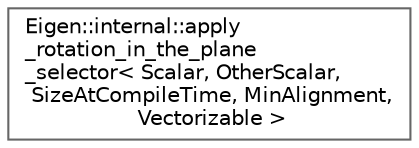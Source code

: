 digraph "类继承关系图"
{
 // LATEX_PDF_SIZE
  bgcolor="transparent";
  edge [fontname=Helvetica,fontsize=10,labelfontname=Helvetica,labelfontsize=10];
  node [fontname=Helvetica,fontsize=10,shape=box,height=0.2,width=0.4];
  rankdir="LR";
  Node0 [id="Node000000",label="Eigen::internal::apply\l_rotation_in_the_plane\l_selector\< Scalar, OtherScalar,\l SizeAtCompileTime, MinAlignment,\l Vectorizable \>",height=0.2,width=0.4,color="grey40", fillcolor="white", style="filled",URL="$struct_eigen_1_1internal_1_1apply__rotation__in__the__plane__selector.html",tooltip=" "];
}

